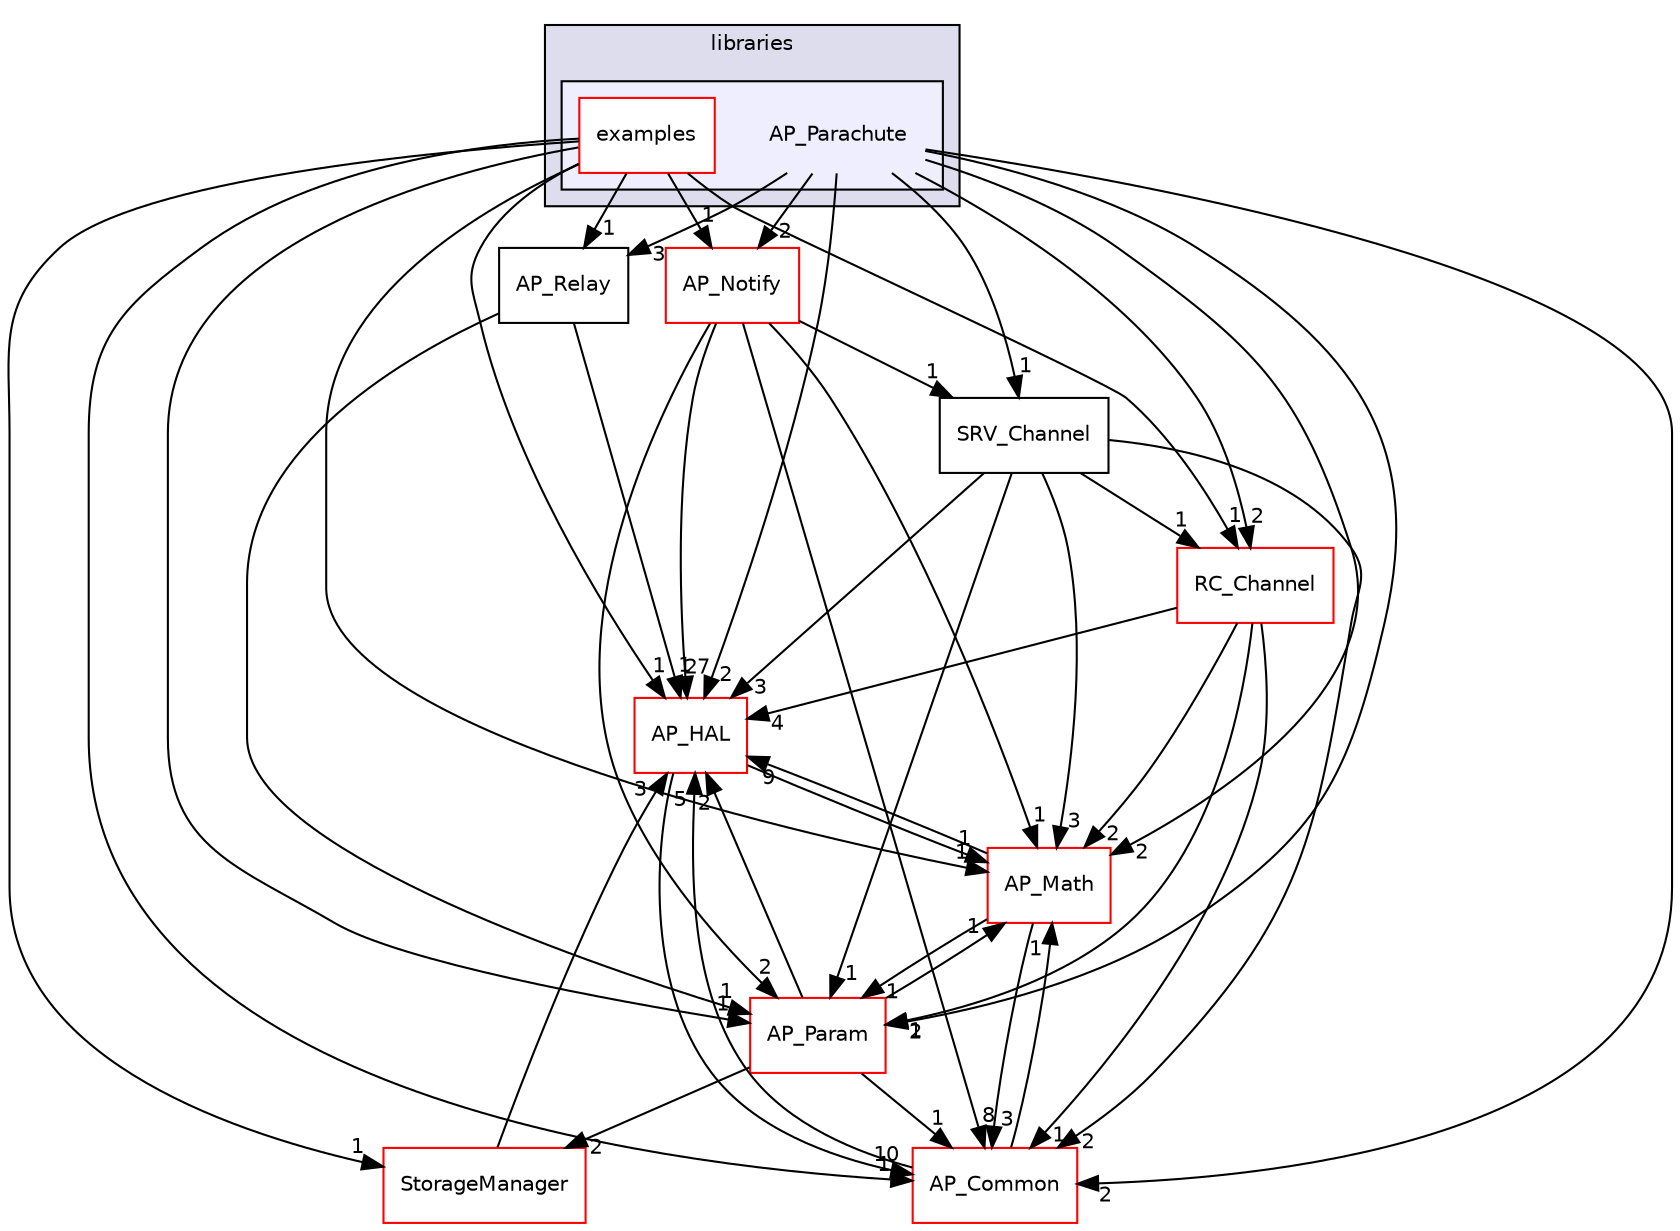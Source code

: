 digraph "libraries/AP_Parachute" {
  compound=true
  node [ fontsize="10", fontname="Helvetica"];
  edge [ labelfontsize="10", labelfontname="Helvetica"];
  subgraph clusterdir_bc0718b08fb2015b8e59c47b2805f60c {
    graph [ bgcolor="#ddddee", pencolor="black", label="libraries" fontname="Helvetica", fontsize="10", URL="dir_bc0718b08fb2015b8e59c47b2805f60c.html"]
  subgraph clusterdir_a3bea2510cd976ae36c6d156199cc578 {
    graph [ bgcolor="#eeeeff", pencolor="black", label="" URL="dir_a3bea2510cd976ae36c6d156199cc578.html"];
    dir_a3bea2510cd976ae36c6d156199cc578 [shape=plaintext label="AP_Parachute"];
    dir_f42a0dac728cb209e41bb8b6575880e7 [shape=box label="examples" color="red" fillcolor="white" style="filled" URL="dir_f42a0dac728cb209e41bb8b6575880e7.html"];
  }
  }
  dir_9517a59ccb1d85d9df7fc09e86ba5740 [shape=box label="RC_Channel" fillcolor="white" style="filled" color="red" URL="dir_9517a59ccb1d85d9df7fc09e86ba5740.html"];
  dir_e79ddc13cd2b4faf04987f849586d280 [shape=box label="AP_Notify" fillcolor="white" style="filled" color="red" URL="dir_e79ddc13cd2b4faf04987f849586d280.html"];
  dir_1cbc10423b2512b31103883361e0123b [shape=box label="AP_HAL" fillcolor="white" style="filled" color="red" URL="dir_1cbc10423b2512b31103883361e0123b.html"];
  dir_200d929b8d5577e7f19dc05ce443c612 [shape=box label="AP_Param" fillcolor="white" style="filled" color="red" URL="dir_200d929b8d5577e7f19dc05ce443c612.html"];
  dir_4a7570780595b51b2e72a69353927583 [shape=box label="AP_Relay" URL="dir_4a7570780595b51b2e72a69353927583.html"];
  dir_943e52f8581fabc839a1d5cc5644b223 [shape=box label="StorageManager" fillcolor="white" style="filled" color="red" URL="dir_943e52f8581fabc839a1d5cc5644b223.html"];
  dir_7c0f4bc6f9f3fcba9f67ba121904eead [shape=box label="SRV_Channel" URL="dir_7c0f4bc6f9f3fcba9f67ba121904eead.html"];
  dir_93fb9127672489656ce87df72f6e986d [shape=box label="AP_Math" fillcolor="white" style="filled" color="red" URL="dir_93fb9127672489656ce87df72f6e986d.html"];
  dir_df3f4256615fd4197927a84a019a8bd8 [shape=box label="AP_Common" fillcolor="white" style="filled" color="red" URL="dir_df3f4256615fd4197927a84a019a8bd8.html"];
  dir_9517a59ccb1d85d9df7fc09e86ba5740->dir_1cbc10423b2512b31103883361e0123b [headlabel="4", labeldistance=1.5 headhref="dir_000185_000057.html"];
  dir_9517a59ccb1d85d9df7fc09e86ba5740->dir_200d929b8d5577e7f19dc05ce443c612 [headlabel="1", labeldistance=1.5 headhref="dir_000185_000136.html"];
  dir_9517a59ccb1d85d9df7fc09e86ba5740->dir_93fb9127672489656ce87df72f6e986d [headlabel="2", labeldistance=1.5 headhref="dir_000185_000098.html"];
  dir_9517a59ccb1d85d9df7fc09e86ba5740->dir_df3f4256615fd4197927a84a019a8bd8 [headlabel="1", labeldistance=1.5 headhref="dir_000185_000036.html"];
  dir_e79ddc13cd2b4faf04987f849586d280->dir_1cbc10423b2512b31103883361e0123b [headlabel="27", labeldistance=1.5 headhref="dir_000127_000057.html"];
  dir_e79ddc13cd2b4faf04987f849586d280->dir_200d929b8d5577e7f19dc05ce443c612 [headlabel="2", labeldistance=1.5 headhref="dir_000127_000136.html"];
  dir_e79ddc13cd2b4faf04987f849586d280->dir_7c0f4bc6f9f3fcba9f67ba121904eead [headlabel="1", labeldistance=1.5 headhref="dir_000127_000190.html"];
  dir_e79ddc13cd2b4faf04987f849586d280->dir_93fb9127672489656ce87df72f6e986d [headlabel="1", labeldistance=1.5 headhref="dir_000127_000098.html"];
  dir_e79ddc13cd2b4faf04987f849586d280->dir_df3f4256615fd4197927a84a019a8bd8 [headlabel="8", labeldistance=1.5 headhref="dir_000127_000036.html"];
  dir_1cbc10423b2512b31103883361e0123b->dir_93fb9127672489656ce87df72f6e986d [headlabel="1", labeldistance=1.5 headhref="dir_000057_000098.html"];
  dir_1cbc10423b2512b31103883361e0123b->dir_df3f4256615fd4197927a84a019a8bd8 [headlabel="10", labeldistance=1.5 headhref="dir_000057_000036.html"];
  dir_200d929b8d5577e7f19dc05ce443c612->dir_1cbc10423b2512b31103883361e0123b [headlabel="2", labeldistance=1.5 headhref="dir_000136_000057.html"];
  dir_200d929b8d5577e7f19dc05ce443c612->dir_943e52f8581fabc839a1d5cc5644b223 [headlabel="2", labeldistance=1.5 headhref="dir_000136_000191.html"];
  dir_200d929b8d5577e7f19dc05ce443c612->dir_93fb9127672489656ce87df72f6e986d [headlabel="1", labeldistance=1.5 headhref="dir_000136_000098.html"];
  dir_200d929b8d5577e7f19dc05ce443c612->dir_df3f4256615fd4197927a84a019a8bd8 [headlabel="1", labeldistance=1.5 headhref="dir_000136_000036.html"];
  dir_a3bea2510cd976ae36c6d156199cc578->dir_9517a59ccb1d85d9df7fc09e86ba5740 [headlabel="2", labeldistance=1.5 headhref="dir_000133_000185.html"];
  dir_a3bea2510cd976ae36c6d156199cc578->dir_e79ddc13cd2b4faf04987f849586d280 [headlabel="2", labeldistance=1.5 headhref="dir_000133_000127.html"];
  dir_a3bea2510cd976ae36c6d156199cc578->dir_1cbc10423b2512b31103883361e0123b [headlabel="2", labeldistance=1.5 headhref="dir_000133_000057.html"];
  dir_a3bea2510cd976ae36c6d156199cc578->dir_200d929b8d5577e7f19dc05ce443c612 [headlabel="2", labeldistance=1.5 headhref="dir_000133_000136.html"];
  dir_a3bea2510cd976ae36c6d156199cc578->dir_4a7570780595b51b2e72a69353927583 [headlabel="3", labeldistance=1.5 headhref="dir_000133_000144.html"];
  dir_a3bea2510cd976ae36c6d156199cc578->dir_7c0f4bc6f9f3fcba9f67ba121904eead [headlabel="1", labeldistance=1.5 headhref="dir_000133_000190.html"];
  dir_a3bea2510cd976ae36c6d156199cc578->dir_93fb9127672489656ce87df72f6e986d [headlabel="2", labeldistance=1.5 headhref="dir_000133_000098.html"];
  dir_a3bea2510cd976ae36c6d156199cc578->dir_df3f4256615fd4197927a84a019a8bd8 [headlabel="2", labeldistance=1.5 headhref="dir_000133_000036.html"];
  dir_4a7570780595b51b2e72a69353927583->dir_1cbc10423b2512b31103883361e0123b [headlabel="1", labeldistance=1.5 headhref="dir_000144_000057.html"];
  dir_4a7570780595b51b2e72a69353927583->dir_200d929b8d5577e7f19dc05ce443c612 [headlabel="1", labeldistance=1.5 headhref="dir_000144_000136.html"];
  dir_943e52f8581fabc839a1d5cc5644b223->dir_1cbc10423b2512b31103883361e0123b [headlabel="3", labeldistance=1.5 headhref="dir_000191_000057.html"];
  dir_7c0f4bc6f9f3fcba9f67ba121904eead->dir_9517a59ccb1d85d9df7fc09e86ba5740 [headlabel="1", labeldistance=1.5 headhref="dir_000190_000185.html"];
  dir_7c0f4bc6f9f3fcba9f67ba121904eead->dir_1cbc10423b2512b31103883361e0123b [headlabel="3", labeldistance=1.5 headhref="dir_000190_000057.html"];
  dir_7c0f4bc6f9f3fcba9f67ba121904eead->dir_200d929b8d5577e7f19dc05ce443c612 [headlabel="1", labeldistance=1.5 headhref="dir_000190_000136.html"];
  dir_7c0f4bc6f9f3fcba9f67ba121904eead->dir_93fb9127672489656ce87df72f6e986d [headlabel="3", labeldistance=1.5 headhref="dir_000190_000098.html"];
  dir_7c0f4bc6f9f3fcba9f67ba121904eead->dir_df3f4256615fd4197927a84a019a8bd8 [headlabel="2", labeldistance=1.5 headhref="dir_000190_000036.html"];
  dir_93fb9127672489656ce87df72f6e986d->dir_1cbc10423b2512b31103883361e0123b [headlabel="9", labeldistance=1.5 headhref="dir_000098_000057.html"];
  dir_93fb9127672489656ce87df72f6e986d->dir_200d929b8d5577e7f19dc05ce443c612 [headlabel="1", labeldistance=1.5 headhref="dir_000098_000136.html"];
  dir_93fb9127672489656ce87df72f6e986d->dir_df3f4256615fd4197927a84a019a8bd8 [headlabel="3", labeldistance=1.5 headhref="dir_000098_000036.html"];
  dir_f42a0dac728cb209e41bb8b6575880e7->dir_9517a59ccb1d85d9df7fc09e86ba5740 [headlabel="1", labeldistance=1.5 headhref="dir_000134_000185.html"];
  dir_f42a0dac728cb209e41bb8b6575880e7->dir_e79ddc13cd2b4faf04987f849586d280 [headlabel="1", labeldistance=1.5 headhref="dir_000134_000127.html"];
  dir_f42a0dac728cb209e41bb8b6575880e7->dir_1cbc10423b2512b31103883361e0123b [headlabel="1", labeldistance=1.5 headhref="dir_000134_000057.html"];
  dir_f42a0dac728cb209e41bb8b6575880e7->dir_200d929b8d5577e7f19dc05ce443c612 [headlabel="1", labeldistance=1.5 headhref="dir_000134_000136.html"];
  dir_f42a0dac728cb209e41bb8b6575880e7->dir_4a7570780595b51b2e72a69353927583 [headlabel="1", labeldistance=1.5 headhref="dir_000134_000144.html"];
  dir_f42a0dac728cb209e41bb8b6575880e7->dir_943e52f8581fabc839a1d5cc5644b223 [headlabel="1", labeldistance=1.5 headhref="dir_000134_000191.html"];
  dir_f42a0dac728cb209e41bb8b6575880e7->dir_93fb9127672489656ce87df72f6e986d [headlabel="1", labeldistance=1.5 headhref="dir_000134_000098.html"];
  dir_f42a0dac728cb209e41bb8b6575880e7->dir_df3f4256615fd4197927a84a019a8bd8 [headlabel="1", labeldistance=1.5 headhref="dir_000134_000036.html"];
  dir_df3f4256615fd4197927a84a019a8bd8->dir_1cbc10423b2512b31103883361e0123b [headlabel="5", labeldistance=1.5 headhref="dir_000036_000057.html"];
  dir_df3f4256615fd4197927a84a019a8bd8->dir_93fb9127672489656ce87df72f6e986d [headlabel="1", labeldistance=1.5 headhref="dir_000036_000098.html"];
}
